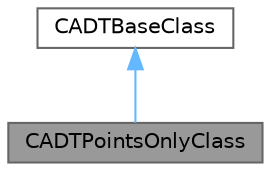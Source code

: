 digraph "CADTPointsOnlyClass"
{
 // LATEX_PDF_SIZE
  bgcolor="transparent";
  edge [fontname=Helvetica,fontsize=10,labelfontname=Helvetica,labelfontsize=10];
  node [fontname=Helvetica,fontsize=10,shape=box,height=0.2,width=0.4];
  Node1 [id="Node000001",label="CADTPointsOnlyClass",height=0.2,width=0.4,color="gray40", fillcolor="grey60", style="filled", fontcolor="black",tooltip="Class for storing an ADT of only points in an arbitrary number of dimensions."];
  Node2 -> Node1 [id="edge1_Node000001_Node000002",dir="back",color="steelblue1",style="solid",tooltip=" "];
  Node2 [id="Node000002",label="CADTBaseClass",height=0.2,width=0.4,color="gray40", fillcolor="white", style="filled",URL="$classCADTBaseClass.html",tooltip="Base class for storing an ADT in an arbitrary number of dimensions."];
}
